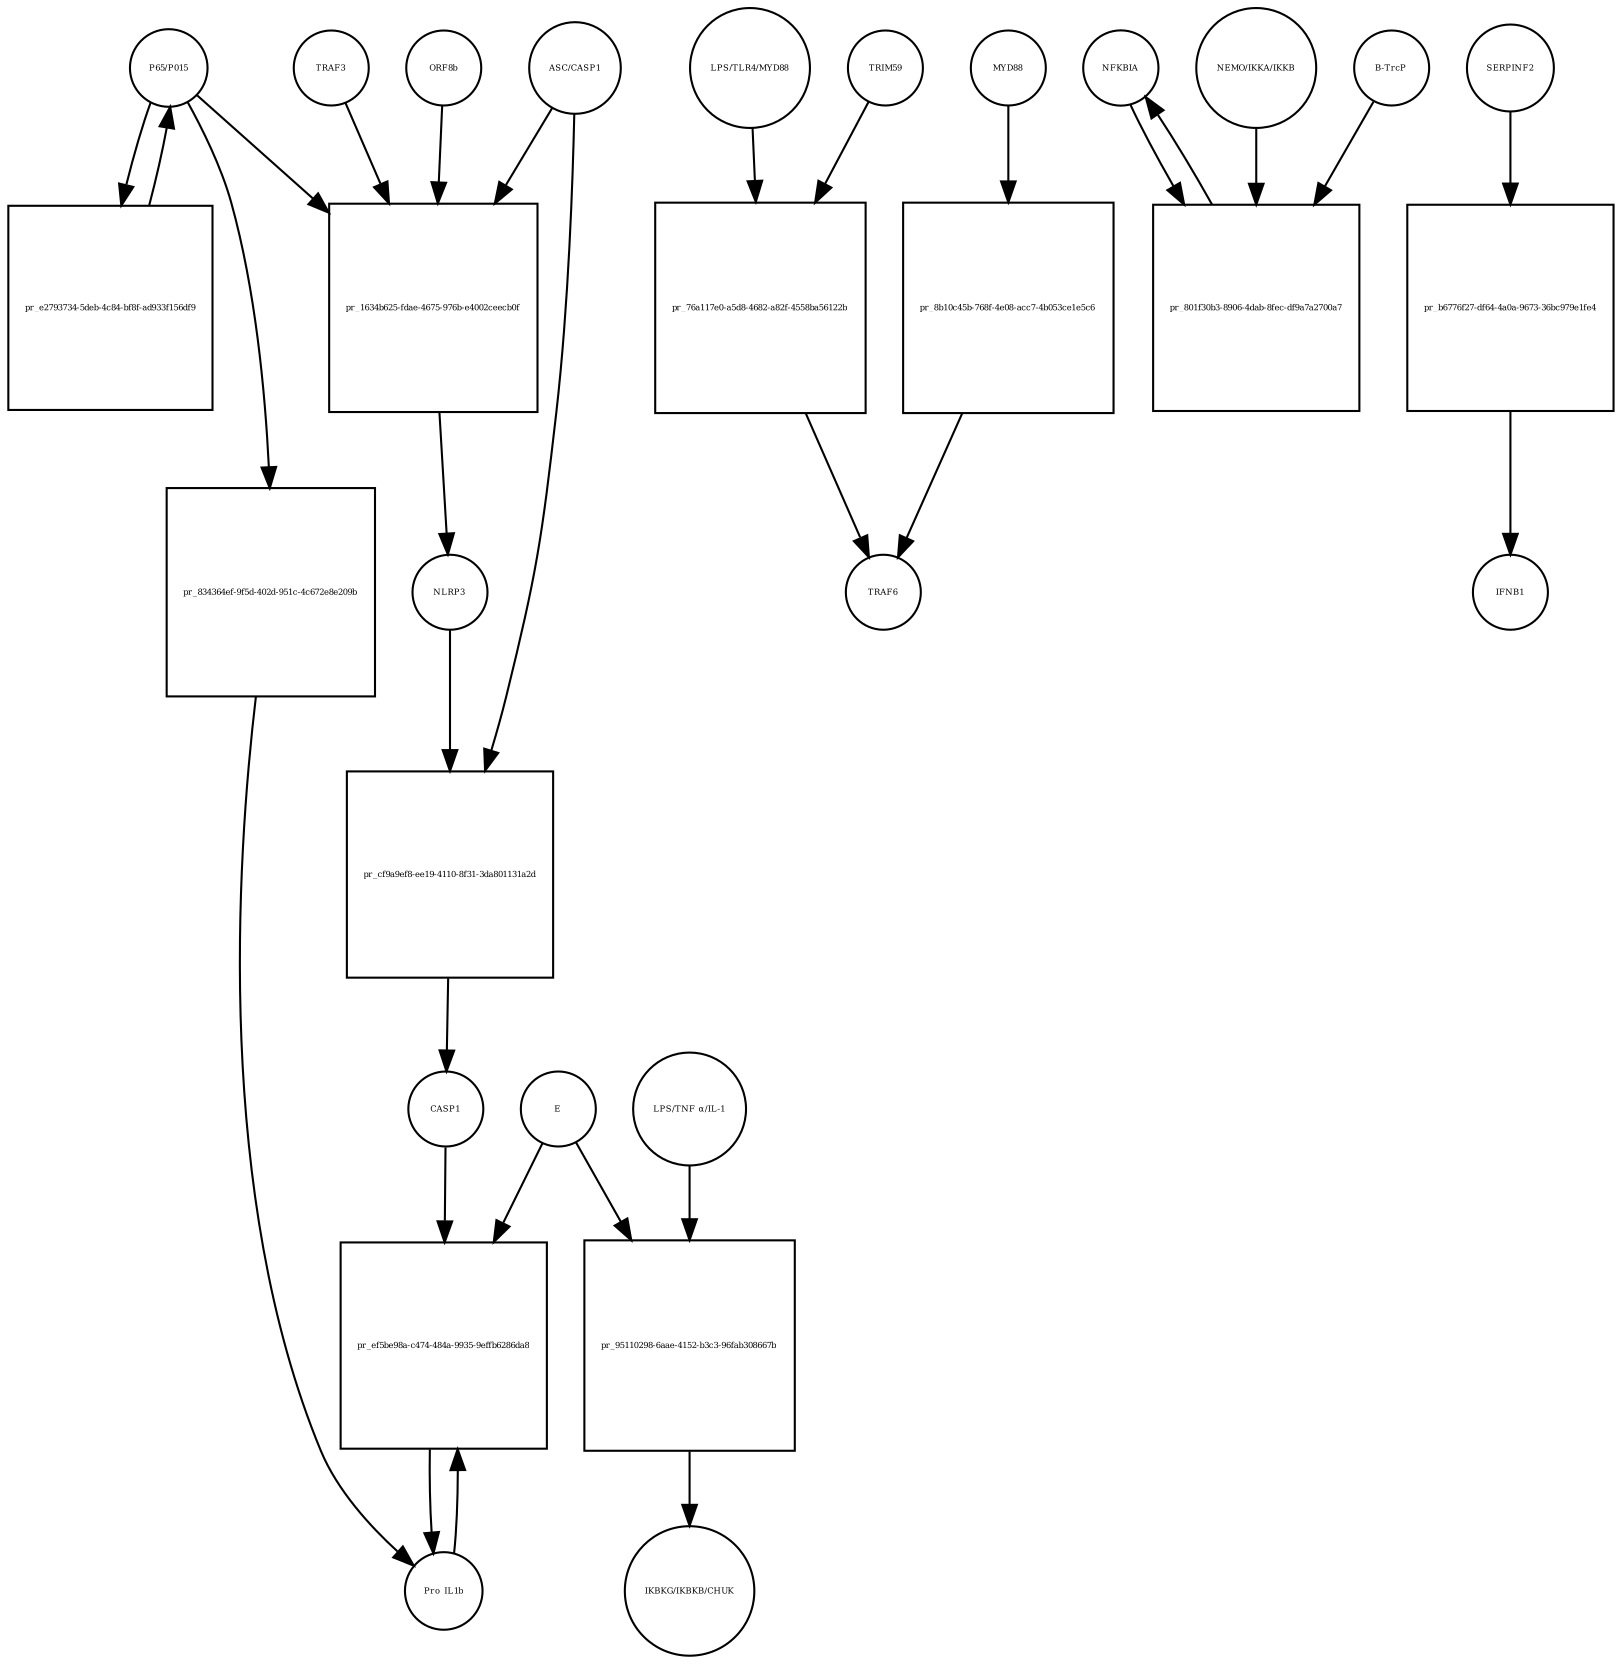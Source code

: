 strict digraph  {
TRAF3 [annotation=urn_miriam_hgnc_12033, bipartite=0, cls=macromolecule, fontsize=4, label=TRAF3, shape=circle];
"pr_1634b625-fdae-4675-976b-e4002ceecb0f" [annotation="", bipartite=1, cls=process, fontsize=4, label="pr_1634b625-fdae-4675-976b-e4002ceecb0f", shape=square];
NLRP3 [annotation=urn_miriam_hgnc_16400, bipartite=0, cls=macromolecule, fontsize=4, label=NLRP3, shape=circle];
"ASC/CASP1" [annotation="", bipartite=0, cls=complex, fontsize=4, label="ASC/CASP1", shape=circle];
"P65/P015" [annotation="urn_miriam_hgnc_9955|urn_miriam_hgnc_7794", bipartite=0, cls=complex, fontsize=4, label="P65/P015", shape=circle];
ORF8b [annotation=urn_miriam_uniprot_Q6S8E2, bipartite=0, cls=macromolecule, fontsize=4, label=ORF8b, shape=circle];
"pr_cf9a9ef8-ee19-4110-8f31-3da801131a2d" [annotation="", bipartite=1, cls=process, fontsize=4, label="pr_cf9a9ef8-ee19-4110-8f31-3da801131a2d", shape=square];
CASP1 [annotation=urn_miriam_hgnc_1499, bipartite=0, cls=macromolecule, fontsize=4, label=CASP1, shape=circle];
"pr_e2793734-5deb-4c84-bf8f-ad933f156df9" [annotation="", bipartite=1, cls=process, fontsize=4, label="pr_e2793734-5deb-4c84-bf8f-ad933f156df9", shape=square];
"LPS/TLR4/MYD88" [annotation="urn_miriam_hgnc_6121|urn_miriam_hgnc_11850|urn_miriam_hgnc_7562", bipartite=0, cls=complex, fontsize=4, label="LPS/TLR4/MYD88", shape=circle];
"pr_76a117e0-a5d8-4682-a82f-4558ba56122b" [annotation="", bipartite=1, cls=process, fontsize=4, label="pr_76a117e0-a5d8-4682-a82f-4558ba56122b", shape=square];
TRAF6 [annotation=urn_miriam_hgnc_12036, bipartite=0, cls=macromolecule, fontsize=4, label=TRAF6, shape=circle];
TRIM59 [annotation=urn_miriam_pubmed_22588174, bipartite=0, cls=macromolecule, fontsize=4, label=TRIM59, shape=circle];
MYD88 [annotation=urn_miriam_hgnc_7562, bipartite=0, cls=macromolecule, fontsize=4, label=MYD88, shape=circle];
"pr_8b10c45b-768f-4e08-acc7-4b053ce1e5c6" [annotation="", bipartite=1, cls=process, fontsize=4, label="pr_8b10c45b-768f-4e08-acc7-4b053ce1e5c6", shape=square];
NFKBIA [annotation=urn_miriam_hgnc_7797, bipartite=0, cls=macromolecule, fontsize=4, label=NFKBIA, shape=circle];
"pr_801f30b3-8906-4dab-8fec-df9a7a2700a7" [annotation="", bipartite=1, cls=process, fontsize=4, label="pr_801f30b3-8906-4dab-8fec-df9a7a2700a7", shape=square];
"NEMO/IKKA/IKKB" [annotation="urn_miriam_hgnc_5961|urn_miriam_hgnc_5960|urn_miriam_hgnc_1974", bipartite=0, cls=complex, fontsize=4, label="NEMO/IKKA/IKKB", shape=circle];
"B-TrcP" [annotation=urn_miriam_hgnc_1144, bipartite=0, cls=macromolecule, fontsize=4, label="B-TrcP", shape=circle];
"LPS/TNF α/IL-1" [annotation="urn_miriam_hgnc_6121|urn_miriam_hgnc_11892|urn_miriam_hgnc_5991", bipartite=0, cls=complex, fontsize=4, label="LPS/TNF α/IL-1", shape=circle];
"pr_95110298-6aae-4152-b3c3-96fab308667b" [annotation="", bipartite=1, cls=process, fontsize=4, label="pr_95110298-6aae-4152-b3c3-96fab308667b", shape=square];
E [annotation=urn_miriam_ncbiprotein_1796318600, bipartite=0, cls=macromolecule, fontsize=4, label=E, shape=circle];
"IKBKG/IKBKB/CHUK" [annotation="urn_miriam_hgnc_5961|urn_miriam_hgnc_5960|urn_miriam_hgnc_1974", bipartite=0, cls=complex, fontsize=4, label="IKBKG/IKBKB/CHUK", shape=circle];
Pro_IL1b [annotation=urn_miriam_hgnc_5992, bipartite=0, cls=macromolecule, fontsize=4, label=Pro_IL1b, shape=circle];
"pr_ef5be98a-c474-484a-9935-9effb6286da8" [annotation="", bipartite=1, cls=process, fontsize=4, label="pr_ef5be98a-c474-484a-9935-9effb6286da8", shape=square];
SERPINF2 [annotation=urn_miriam_hgnc_9075, bipartite=0, cls=macromolecule, fontsize=4, label=SERPINF2, shape=circle];
"pr_b6776f27-df64-4a0a-9673-36bc979e1fe4" [annotation="", bipartite=1, cls=process, fontsize=4, label="pr_b6776f27-df64-4a0a-9673-36bc979e1fe4", shape=square];
IFNB1 [annotation=urn_miriam_pubmed_5434, bipartite=0, cls=macromolecule, fontsize=4, label=IFNB1, shape=circle];
"pr_834364ef-9f5d-402d-951c-4c672e8e209b" [annotation="", bipartite=1, cls=process, fontsize=4, label="pr_834364ef-9f5d-402d-951c-4c672e8e209b", shape=square];
TRAF3 -> "pr_1634b625-fdae-4675-976b-e4002ceecb0f"  [annotation="", interaction_type=consumption];
"pr_1634b625-fdae-4675-976b-e4002ceecb0f" -> NLRP3  [annotation="", interaction_type=production];
NLRP3 -> "pr_cf9a9ef8-ee19-4110-8f31-3da801131a2d"  [annotation=urn_miriam_pubmed_31034780, interaction_type=catalysis];
"ASC/CASP1" -> "pr_1634b625-fdae-4675-976b-e4002ceecb0f"  [annotation="", interaction_type=consumption];
"ASC/CASP1" -> "pr_cf9a9ef8-ee19-4110-8f31-3da801131a2d"  [annotation="", interaction_type=consumption];
"P65/P015" -> "pr_1634b625-fdae-4675-976b-e4002ceecb0f"  [annotation="", interaction_type=consumption];
"P65/P015" -> "pr_e2793734-5deb-4c84-bf8f-ad933f156df9"  [annotation="", interaction_type=consumption];
"P65/P015" -> "pr_834364ef-9f5d-402d-951c-4c672e8e209b"  [annotation="", interaction_type=consumption];
ORF8b -> "pr_1634b625-fdae-4675-976b-e4002ceecb0f"  [annotation="", interaction_type=consumption];
"pr_cf9a9ef8-ee19-4110-8f31-3da801131a2d" -> CASP1  [annotation="", interaction_type=production];
CASP1 -> "pr_ef5be98a-c474-484a-9935-9effb6286da8"  [annotation=urn_miriam_pubmed_31034780, interaction_type=catalysis];
"pr_e2793734-5deb-4c84-bf8f-ad933f156df9" -> "P65/P015"  [annotation="", interaction_type=production];
"LPS/TLR4/MYD88" -> "pr_76a117e0-a5d8-4682-a82f-4558ba56122b"  [annotation="", interaction_type=consumption];
"pr_76a117e0-a5d8-4682-a82f-4558ba56122b" -> TRAF6  [annotation="", interaction_type=production];
TRIM59 -> "pr_76a117e0-a5d8-4682-a82f-4558ba56122b"  [annotation="urn_miriam_pubmed_23758787|urn_miriam_pubmed_22588174", interaction_type=inhibition];
MYD88 -> "pr_8b10c45b-768f-4e08-acc7-4b053ce1e5c6"  [annotation="", interaction_type=consumption];
"pr_8b10c45b-768f-4e08-acc7-4b053ce1e5c6" -> TRAF6  [annotation="", interaction_type=production];
NFKBIA -> "pr_801f30b3-8906-4dab-8fec-df9a7a2700a7"  [annotation="", interaction_type=consumption];
"pr_801f30b3-8906-4dab-8fec-df9a7a2700a7" -> NFKBIA  [annotation="", interaction_type=production];
"NEMO/IKKA/IKKB" -> "pr_801f30b3-8906-4dab-8fec-df9a7a2700a7"  [annotation=urn_miriam_pubmed_21135871, interaction_type=catalysis];
"B-TrcP" -> "pr_801f30b3-8906-4dab-8fec-df9a7a2700a7"  [annotation=urn_miriam_pubmed_21135871, interaction_type=catalysis];
"LPS/TNF α/IL-1" -> "pr_95110298-6aae-4152-b3c3-96fab308667b"  [annotation="", interaction_type=consumption];
"pr_95110298-6aae-4152-b3c3-96fab308667b" -> "IKBKG/IKBKB/CHUK"  [annotation="", interaction_type=production];
E -> "pr_95110298-6aae-4152-b3c3-96fab308667b"  [annotation="", interaction_type=consumption];
E -> "pr_ef5be98a-c474-484a-9935-9effb6286da8"  [annotation=urn_miriam_pubmed_31034780, interaction_type=catalysis];
Pro_IL1b -> "pr_ef5be98a-c474-484a-9935-9effb6286da8"  [annotation="", interaction_type=consumption];
"pr_ef5be98a-c474-484a-9935-9effb6286da8" -> Pro_IL1b  [annotation="", interaction_type=production];
SERPINF2 -> "pr_b6776f27-df64-4a0a-9673-36bc979e1fe4"  [annotation="", interaction_type=consumption];
"pr_b6776f27-df64-4a0a-9673-36bc979e1fe4" -> IFNB1  [annotation="", interaction_type=production];
"pr_834364ef-9f5d-402d-951c-4c672e8e209b" -> Pro_IL1b  [annotation="", interaction_type=production];
}
